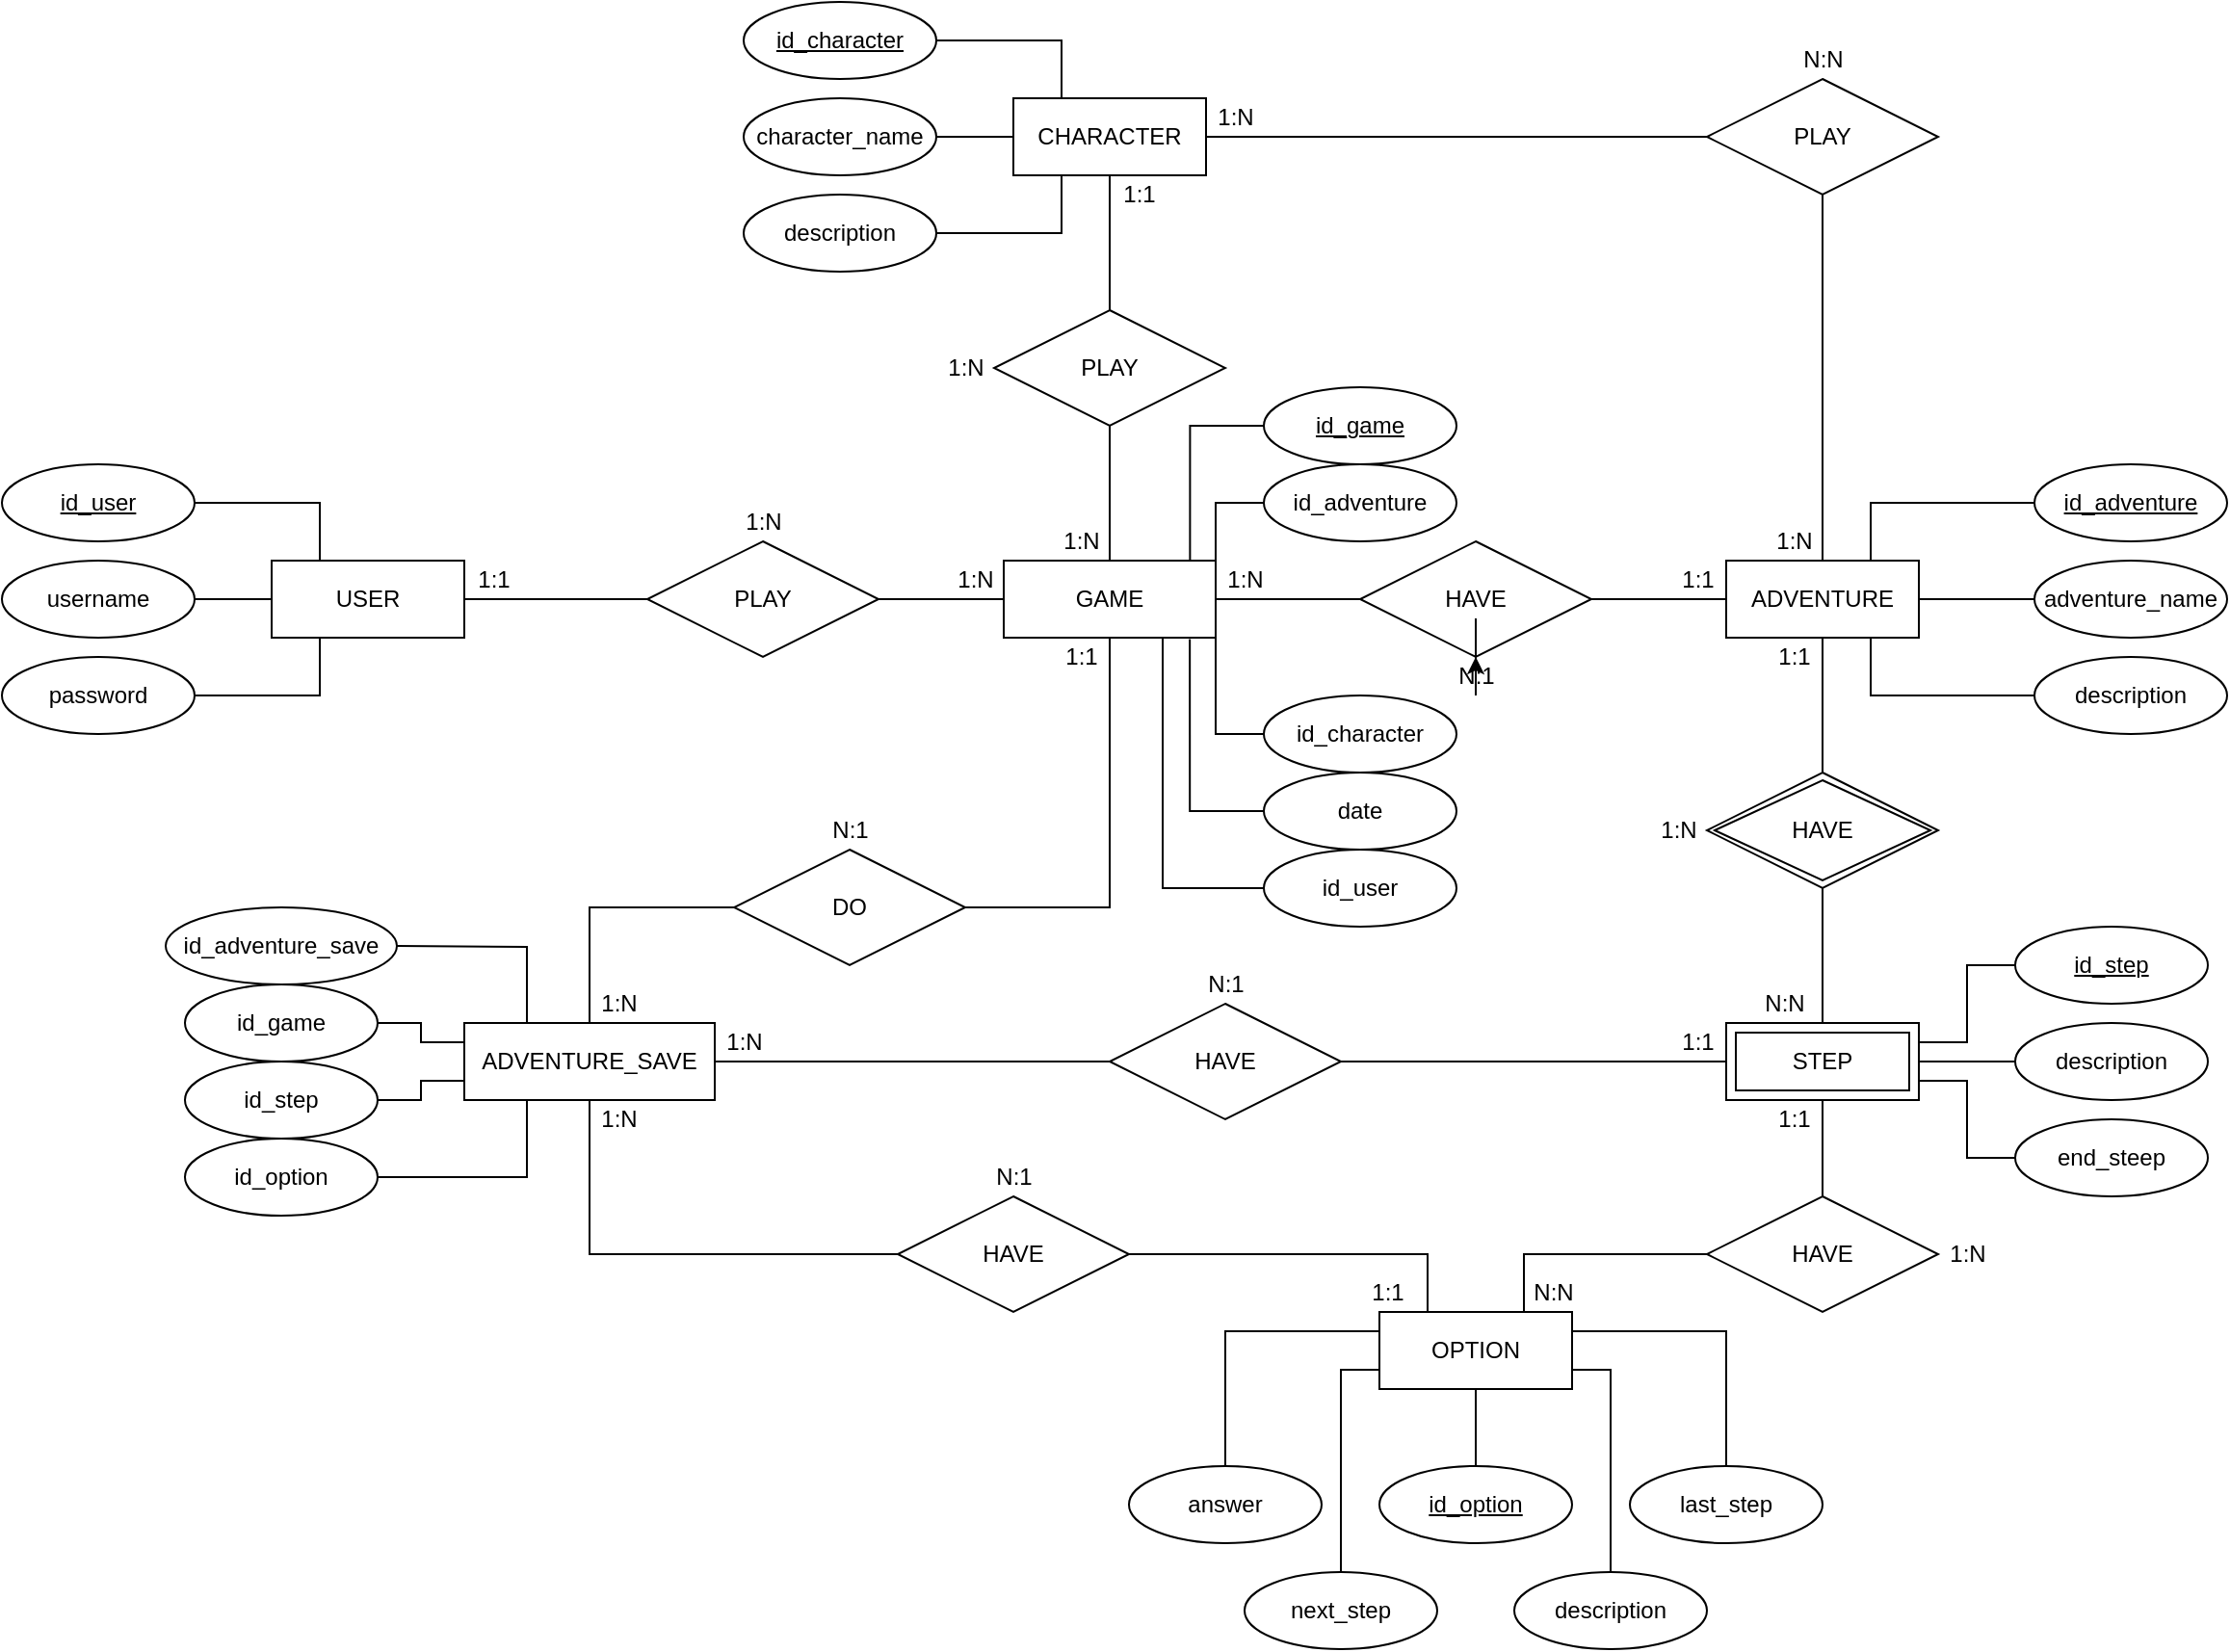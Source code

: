 <mxfile version="16.2.4" type="device"><diagram id="dILrk0NYQ0bMN8accBzJ" name="Page-1"><mxGraphModel dx="1935" dy="1661" grid="1" gridSize="10" guides="1" tooltips="1" connect="1" arrows="1" fold="1" page="1" pageScale="1" pageWidth="827" pageHeight="1169" math="0" shadow="0"><root><mxCell id="0"/><mxCell id="1" parent="0"/><mxCell id="PvGKXMoWP6Ho2X6GvC5b-38" style="edgeStyle=orthogonalEdgeStyle;rounded=0;orthogonalLoop=1;jettySize=auto;html=1;exitX=1;exitY=0.5;exitDx=0;exitDy=0;entryX=0;entryY=0.5;entryDx=0;entryDy=0;endArrow=none;endFill=0;" parent="1" source="5qfGLkqnQ7Kj3QDZOkAG-1" target="PvGKXMoWP6Ho2X6GvC5b-37" edge="1"><mxGeometry relative="1" as="geometry"/></mxCell><mxCell id="5qfGLkqnQ7Kj3QDZOkAG-1" value="USER" style="whiteSpace=wrap;html=1;align=center;" parent="1" vertex="1"><mxGeometry x="-165" y="120" width="100" height="40" as="geometry"/></mxCell><mxCell id="vpV0XN3yMUGyjL7lbSpd-7" style="edgeStyle=orthogonalEdgeStyle;rounded=0;orthogonalLoop=1;jettySize=auto;html=1;exitX=1;exitY=0.5;exitDx=0;exitDy=0;entryX=0.25;entryY=1;entryDx=0;entryDy=0;endArrow=none;endFill=0;" parent="1" source="5qfGLkqnQ7Kj3QDZOkAG-4" target="5qfGLkqnQ7Kj3QDZOkAG-1" edge="1"><mxGeometry relative="1" as="geometry"/></mxCell><mxCell id="5qfGLkqnQ7Kj3QDZOkAG-4" value="password" style="ellipse;whiteSpace=wrap;html=1;align=center;" parent="1" vertex="1"><mxGeometry x="-305" y="170" width="100" height="40" as="geometry"/></mxCell><mxCell id="vpV0XN3yMUGyjL7lbSpd-19" style="edgeStyle=orthogonalEdgeStyle;rounded=0;orthogonalLoop=1;jettySize=auto;html=1;exitX=1;exitY=0.5;exitDx=0;exitDy=0;entryX=0;entryY=0.5;entryDx=0;entryDy=0;endArrow=none;endFill=0;" parent="1" source="5qfGLkqnQ7Kj3QDZOkAG-13" target="5qfGLkqnQ7Kj3QDZOkAG-32" edge="1"><mxGeometry relative="1" as="geometry"/></mxCell><mxCell id="zZ50Zax4uz-fYfHPqUg0-21" style="edgeStyle=orthogonalEdgeStyle;rounded=0;orthogonalLoop=1;jettySize=auto;html=1;exitX=0.5;exitY=1;exitDx=0;exitDy=0;entryX=0.5;entryY=0;entryDx=0;entryDy=0;endArrow=none;endFill=0;" parent="1" source="5qfGLkqnQ7Kj3QDZOkAG-13" target="zZ50Zax4uz-fYfHPqUg0-19" edge="1"><mxGeometry relative="1" as="geometry"/></mxCell><mxCell id="5qfGLkqnQ7Kj3QDZOkAG-13" value="CHARACTER" style="whiteSpace=wrap;html=1;align=center;" parent="1" vertex="1"><mxGeometry x="220" y="-120" width="100" height="40" as="geometry"/></mxCell><mxCell id="vpV0XN3yMUGyjL7lbSpd-18" style="edgeStyle=orthogonalEdgeStyle;rounded=0;orthogonalLoop=1;jettySize=auto;html=1;exitX=1;exitY=0.5;exitDx=0;exitDy=0;entryX=0.25;entryY=0;entryDx=0;entryDy=0;endArrow=none;endFill=0;" parent="1" source="5qfGLkqnQ7Kj3QDZOkAG-14" target="5qfGLkqnQ7Kj3QDZOkAG-13" edge="1"><mxGeometry relative="1" as="geometry"/></mxCell><mxCell id="5qfGLkqnQ7Kj3QDZOkAG-14" value="id_character" style="ellipse;whiteSpace=wrap;html=1;align=center;fontStyle=4;" parent="1" vertex="1"><mxGeometry x="80" y="-170" width="100" height="40" as="geometry"/></mxCell><mxCell id="vpV0XN3yMUGyjL7lbSpd-17" style="edgeStyle=orthogonalEdgeStyle;rounded=0;orthogonalLoop=1;jettySize=auto;html=1;exitX=1;exitY=0.5;exitDx=0;exitDy=0;entryX=0.25;entryY=1;entryDx=0;entryDy=0;endArrow=none;endFill=0;" parent="1" source="5qfGLkqnQ7Kj3QDZOkAG-16" target="5qfGLkqnQ7Kj3QDZOkAG-13" edge="1"><mxGeometry relative="1" as="geometry"/></mxCell><mxCell id="5qfGLkqnQ7Kj3QDZOkAG-16" value="description" style="ellipse;whiteSpace=wrap;html=1;align=center;" parent="1" vertex="1"><mxGeometry x="80" y="-70" width="100" height="40" as="geometry"/></mxCell><mxCell id="dNjX9SL88OrCYdr7Qpnn-23" style="edgeStyle=orthogonalEdgeStyle;rounded=0;orthogonalLoop=1;jettySize=auto;html=1;exitX=0.5;exitY=1;exitDx=0;exitDy=0;entryX=0.5;entryY=0;entryDx=0;entryDy=0;endArrow=none;endFill=0;" parent="1" source="5qfGLkqnQ7Kj3QDZOkAG-22" target="dNjX9SL88OrCYdr7Qpnn-22" edge="1"><mxGeometry relative="1" as="geometry"/></mxCell><mxCell id="5qfGLkqnQ7Kj3QDZOkAG-22" value="ADVENTURE" style="whiteSpace=wrap;html=1;align=center;" parent="1" vertex="1"><mxGeometry x="590" y="120" width="100" height="40" as="geometry"/></mxCell><mxCell id="5qfGLkqnQ7Kj3QDZOkAG-33" style="edgeStyle=orthogonalEdgeStyle;rounded=0;orthogonalLoop=1;jettySize=auto;html=1;exitX=0;exitY=0.5;exitDx=0;exitDy=0;entryX=0.75;entryY=0;entryDx=0;entryDy=0;endArrow=none;endFill=0;" parent="1" source="5qfGLkqnQ7Kj3QDZOkAG-23" target="5qfGLkqnQ7Kj3QDZOkAG-22" edge="1"><mxGeometry relative="1" as="geometry"/></mxCell><mxCell id="5qfGLkqnQ7Kj3QDZOkAG-23" value="id_adventure" style="ellipse;whiteSpace=wrap;html=1;align=center;fontStyle=4;" parent="1" vertex="1"><mxGeometry x="750" y="70" width="100" height="40" as="geometry"/></mxCell><mxCell id="5qfGLkqnQ7Kj3QDZOkAG-34" style="edgeStyle=orthogonalEdgeStyle;rounded=0;orthogonalLoop=1;jettySize=auto;html=1;exitX=0;exitY=0.5;exitDx=0;exitDy=0;entryX=1;entryY=0.5;entryDx=0;entryDy=0;endArrow=none;endFill=0;" parent="1" source="5qfGLkqnQ7Kj3QDZOkAG-24" target="5qfGLkqnQ7Kj3QDZOkAG-22" edge="1"><mxGeometry relative="1" as="geometry"/></mxCell><mxCell id="5qfGLkqnQ7Kj3QDZOkAG-24" value="adventure_name" style="ellipse;whiteSpace=wrap;html=1;align=center;" parent="1" vertex="1"><mxGeometry x="750" y="120" width="100" height="40" as="geometry"/></mxCell><mxCell id="5qfGLkqnQ7Kj3QDZOkAG-35" style="edgeStyle=orthogonalEdgeStyle;rounded=0;orthogonalLoop=1;jettySize=auto;html=1;exitX=0;exitY=0.5;exitDx=0;exitDy=0;entryX=0.75;entryY=1;entryDx=0;entryDy=0;endArrow=none;endFill=0;" parent="1" source="5qfGLkqnQ7Kj3QDZOkAG-25" target="5qfGLkqnQ7Kj3QDZOkAG-22" edge="1"><mxGeometry relative="1" as="geometry"/></mxCell><mxCell id="5qfGLkqnQ7Kj3QDZOkAG-25" value="description" style="ellipse;whiteSpace=wrap;html=1;align=center;" parent="1" vertex="1"><mxGeometry x="750" y="170" width="100" height="40" as="geometry"/></mxCell><mxCell id="5qfGLkqnQ7Kj3QDZOkAG-36" style="edgeStyle=orthogonalEdgeStyle;rounded=0;orthogonalLoop=1;jettySize=auto;html=1;exitX=0.5;exitY=1;exitDx=0;exitDy=0;entryX=0.5;entryY=0;entryDx=0;entryDy=0;endArrow=none;endFill=0;" parent="1" source="5qfGLkqnQ7Kj3QDZOkAG-32" target="5qfGLkqnQ7Kj3QDZOkAG-22" edge="1"><mxGeometry relative="1" as="geometry"/></mxCell><mxCell id="5qfGLkqnQ7Kj3QDZOkAG-32" value="PLAY" style="shape=rhombus;perimeter=rhombusPerimeter;whiteSpace=wrap;html=1;align=center;" parent="1" vertex="1"><mxGeometry x="580" y="-130" width="120" height="60" as="geometry"/></mxCell><mxCell id="zZ50Zax4uz-fYfHPqUg0-6" style="edgeStyle=orthogonalEdgeStyle;rounded=0;orthogonalLoop=1;jettySize=auto;html=1;exitX=0.5;exitY=0;exitDx=0;exitDy=0;entryX=0.5;entryY=1;entryDx=0;entryDy=0;endArrow=none;endFill=0;" parent="1" source="5qfGLkqnQ7Kj3QDZOkAG-38" edge="1"><mxGeometry relative="1" as="geometry"><mxPoint x="640" y="290" as="targetPoint"/></mxGeometry></mxCell><mxCell id="zZ50Zax4uz-fYfHPqUg0-17" style="edgeStyle=orthogonalEdgeStyle;rounded=0;orthogonalLoop=1;jettySize=auto;html=1;exitX=0.5;exitY=1;exitDx=0;exitDy=0;entryX=0.5;entryY=0;entryDx=0;entryDy=0;endArrow=none;endFill=0;" parent="1" source="5qfGLkqnQ7Kj3QDZOkAG-38" target="PvGKXMoWP6Ho2X6GvC5b-30" edge="1"><mxGeometry relative="1" as="geometry"/></mxCell><mxCell id="5qfGLkqnQ7Kj3QDZOkAG-38" value="STEP" style="shape=ext;margin=3;double=1;whiteSpace=wrap;html=1;align=center;" parent="1" vertex="1"><mxGeometry x="590" y="360" width="100" height="40" as="geometry"/></mxCell><mxCell id="zZ50Zax4uz-fYfHPqUg0-11" style="edgeStyle=orthogonalEdgeStyle;rounded=0;orthogonalLoop=1;jettySize=auto;html=1;exitX=0;exitY=0.5;exitDx=0;exitDy=0;entryX=1;entryY=0.25;entryDx=0;entryDy=0;endArrow=none;endFill=0;" parent="1" source="5qfGLkqnQ7Kj3QDZOkAG-39" target="5qfGLkqnQ7Kj3QDZOkAG-38" edge="1"><mxGeometry relative="1" as="geometry"/></mxCell><mxCell id="5qfGLkqnQ7Kj3QDZOkAG-39" value="id_step" style="ellipse;whiteSpace=wrap;html=1;align=center;fontStyle=4;" parent="1" vertex="1"><mxGeometry x="740" y="310" width="100" height="40" as="geometry"/></mxCell><mxCell id="zZ50Zax4uz-fYfHPqUg0-10" style="edgeStyle=orthogonalEdgeStyle;rounded=0;orthogonalLoop=1;jettySize=auto;html=1;exitX=0;exitY=0.5;exitDx=0;exitDy=0;entryX=1;entryY=0.5;entryDx=0;entryDy=0;endArrow=none;endFill=0;" parent="1" source="5qfGLkqnQ7Kj3QDZOkAG-40" target="5qfGLkqnQ7Kj3QDZOkAG-38" edge="1"><mxGeometry relative="1" as="geometry"/></mxCell><mxCell id="5qfGLkqnQ7Kj3QDZOkAG-40" value="description" style="ellipse;whiteSpace=wrap;html=1;align=center;" parent="1" vertex="1"><mxGeometry x="740" y="360" width="100" height="40" as="geometry"/></mxCell><mxCell id="zZ50Zax4uz-fYfHPqUg0-9" style="edgeStyle=orthogonalEdgeStyle;rounded=0;orthogonalLoop=1;jettySize=auto;html=1;exitX=0;exitY=0.5;exitDx=0;exitDy=0;entryX=1;entryY=0.75;entryDx=0;entryDy=0;endArrow=none;endFill=0;" parent="1" source="5qfGLkqnQ7Kj3QDZOkAG-41" target="5qfGLkqnQ7Kj3QDZOkAG-38" edge="1"><mxGeometry relative="1" as="geometry"/></mxCell><mxCell id="5qfGLkqnQ7Kj3QDZOkAG-41" value="end_steep" style="ellipse;whiteSpace=wrap;html=1;align=center;" parent="1" vertex="1"><mxGeometry x="740" y="410" width="100" height="40" as="geometry"/></mxCell><mxCell id="PvGKXMoWP6Ho2X6GvC5b-35" style="edgeStyle=orthogonalEdgeStyle;rounded=0;orthogonalLoop=1;jettySize=auto;html=1;exitX=0.25;exitY=0;exitDx=0;exitDy=0;entryX=1;entryY=0.5;entryDx=0;entryDy=0;endArrow=none;endFill=0;" parent="1" source="5qfGLkqnQ7Kj3QDZOkAG-51" target="PvGKXMoWP6Ho2X6GvC5b-33" edge="1"><mxGeometry relative="1" as="geometry"/></mxCell><mxCell id="zZ50Zax4uz-fYfHPqUg0-16" style="edgeStyle=orthogonalEdgeStyle;rounded=0;orthogonalLoop=1;jettySize=auto;html=1;exitX=0.75;exitY=0;exitDx=0;exitDy=0;entryX=0;entryY=0.5;entryDx=0;entryDy=0;endArrow=none;endFill=0;" parent="1" source="5qfGLkqnQ7Kj3QDZOkAG-51" target="PvGKXMoWP6Ho2X6GvC5b-30" edge="1"><mxGeometry relative="1" as="geometry"/></mxCell><mxCell id="5qfGLkqnQ7Kj3QDZOkAG-51" value="OPTION" style="whiteSpace=wrap;html=1;align=center;" parent="1" vertex="1"><mxGeometry x="410" y="510" width="100" height="40" as="geometry"/></mxCell><mxCell id="dNjX9SL88OrCYdr7Qpnn-14" style="edgeStyle=orthogonalEdgeStyle;rounded=0;orthogonalLoop=1;jettySize=auto;html=1;exitX=1;exitY=0.5;exitDx=0;exitDy=0;entryX=0;entryY=0.5;entryDx=0;entryDy=0;endArrow=none;endFill=0;" parent="1" source="5qfGLkqnQ7Kj3QDZOkAG-69" target="dNjX9SL88OrCYdr7Qpnn-9" edge="1"><mxGeometry relative="1" as="geometry"/></mxCell><mxCell id="dNjX9SL88OrCYdr7Qpnn-19" style="edgeStyle=orthogonalEdgeStyle;rounded=0;orthogonalLoop=1;jettySize=auto;html=1;exitX=0.5;exitY=1;exitDx=0;exitDy=0;entryX=1;entryY=0.5;entryDx=0;entryDy=0;endArrow=none;endFill=0;" parent="1" source="5qfGLkqnQ7Kj3QDZOkAG-69" target="dNjX9SL88OrCYdr7Qpnn-1" edge="1"><mxGeometry relative="1" as="geometry"/></mxCell><mxCell id="5qfGLkqnQ7Kj3QDZOkAG-69" value="GAME" style="whiteSpace=wrap;html=1;align=center;" parent="1" vertex="1"><mxGeometry x="215" y="120" width="110" height="40" as="geometry"/></mxCell><mxCell id="zZ50Zax4uz-fYfHPqUg0-26" style="edgeStyle=orthogonalEdgeStyle;rounded=0;orthogonalLoop=1;jettySize=auto;html=1;exitX=0;exitY=0.5;exitDx=0;exitDy=0;entryX=1;entryY=1;entryDx=0;entryDy=0;endArrow=none;endFill=0;" parent="1" source="5qfGLkqnQ7Kj3QDZOkAG-70" target="5qfGLkqnQ7Kj3QDZOkAG-69" edge="1"><mxGeometry relative="1" as="geometry"/></mxCell><mxCell id="5qfGLkqnQ7Kj3QDZOkAG-70" value="id_character" style="ellipse;whiteSpace=wrap;html=1;align=center;" parent="1" vertex="1"><mxGeometry x="350" y="190" width="100" height="40" as="geometry"/></mxCell><mxCell id="zZ50Zax4uz-fYfHPqUg0-27" style="edgeStyle=orthogonalEdgeStyle;rounded=0;orthogonalLoop=1;jettySize=auto;html=1;exitX=0;exitY=0.5;exitDx=0;exitDy=0;entryX=0.75;entryY=1;entryDx=0;entryDy=0;endArrow=none;endFill=0;" parent="1" source="5qfGLkqnQ7Kj3QDZOkAG-71" target="5qfGLkqnQ7Kj3QDZOkAG-69" edge="1"><mxGeometry relative="1" as="geometry"/></mxCell><mxCell id="5qfGLkqnQ7Kj3QDZOkAG-71" value="id_user" style="ellipse;whiteSpace=wrap;html=1;align=center;" parent="1" vertex="1"><mxGeometry x="350" y="270" width="100" height="40" as="geometry"/></mxCell><mxCell id="zZ50Zax4uz-fYfHPqUg0-31" style="edgeStyle=orthogonalEdgeStyle;rounded=0;orthogonalLoop=1;jettySize=auto;html=1;exitX=0;exitY=0.5;exitDx=0;exitDy=0;entryX=1;entryY=0;entryDx=0;entryDy=0;endArrow=none;endFill=0;" parent="1" source="5qfGLkqnQ7Kj3QDZOkAG-72" target="5qfGLkqnQ7Kj3QDZOkAG-69" edge="1"><mxGeometry relative="1" as="geometry"/></mxCell><mxCell id="5qfGLkqnQ7Kj3QDZOkAG-72" value="id_adventure" style="ellipse;whiteSpace=wrap;html=1;align=center;" parent="1" vertex="1"><mxGeometry x="350" y="70" width="100" height="40" as="geometry"/></mxCell><mxCell id="zZ50Zax4uz-fYfHPqUg0-29" style="edgeStyle=orthogonalEdgeStyle;rounded=0;orthogonalLoop=1;jettySize=auto;html=1;exitX=0;exitY=0.5;exitDx=0;exitDy=0;entryX=0.878;entryY=1.02;entryDx=0;entryDy=0;entryPerimeter=0;endArrow=none;endFill=0;" parent="1" source="5qfGLkqnQ7Kj3QDZOkAG-73" target="5qfGLkqnQ7Kj3QDZOkAG-69" edge="1"><mxGeometry relative="1" as="geometry"/></mxCell><mxCell id="5qfGLkqnQ7Kj3QDZOkAG-73" value="date" style="ellipse;whiteSpace=wrap;html=1;align=center;" parent="1" vertex="1"><mxGeometry x="350" y="230" width="100" height="40" as="geometry"/></mxCell><mxCell id="zZ50Zax4uz-fYfHPqUg0-32" style="edgeStyle=orthogonalEdgeStyle;rounded=0;orthogonalLoop=1;jettySize=auto;html=1;exitX=0;exitY=0.5;exitDx=0;exitDy=0;entryX=0.879;entryY=0.001;entryDx=0;entryDy=0;entryPerimeter=0;endArrow=none;endFill=0;" parent="1" source="5qfGLkqnQ7Kj3QDZOkAG-74" target="5qfGLkqnQ7Kj3QDZOkAG-69" edge="1"><mxGeometry relative="1" as="geometry"/></mxCell><mxCell id="5qfGLkqnQ7Kj3QDZOkAG-74" value="id_game" style="ellipse;whiteSpace=wrap;html=1;align=center;fontStyle=4;" parent="1" vertex="1"><mxGeometry x="350" y="30" width="100" height="40" as="geometry"/></mxCell><mxCell id="zZ50Zax4uz-fYfHPqUg0-2" style="edgeStyle=orthogonalEdgeStyle;rounded=0;orthogonalLoop=1;jettySize=auto;html=1;exitX=0.5;exitY=1;exitDx=0;exitDy=0;entryX=0;entryY=0.5;entryDx=0;entryDy=0;endArrow=none;endFill=0;" parent="1" source="5qfGLkqnQ7Kj3QDZOkAG-80" target="PvGKXMoWP6Ho2X6GvC5b-33" edge="1"><mxGeometry relative="1" as="geometry"/></mxCell><mxCell id="zZ50Zax4uz-fYfHPqUg0-4" style="edgeStyle=orthogonalEdgeStyle;rounded=0;orthogonalLoop=1;jettySize=auto;html=1;exitX=1;exitY=0.5;exitDx=0;exitDy=0;entryX=0;entryY=0.5;entryDx=0;entryDy=0;endArrow=none;endFill=0;" parent="1" source="5qfGLkqnQ7Kj3QDZOkAG-80" target="zZ50Zax4uz-fYfHPqUg0-3" edge="1"><mxGeometry relative="1" as="geometry"/></mxCell><mxCell id="5qfGLkqnQ7Kj3QDZOkAG-80" value="ADVENTURE_SAVE" style="whiteSpace=wrap;html=1;align=center;" parent="1" vertex="1"><mxGeometry x="-65" y="360" width="130" height="40" as="geometry"/></mxCell><mxCell id="PvGKXMoWP6Ho2X6GvC5b-8" style="edgeStyle=orthogonalEdgeStyle;rounded=0;orthogonalLoop=1;jettySize=auto;html=1;exitX=1;exitY=0.5;exitDx=0;exitDy=0;entryX=0.25;entryY=0;entryDx=0;entryDy=0;endArrow=none;endFill=0;" parent="1" target="5qfGLkqnQ7Kj3QDZOkAG-80" edge="1"><mxGeometry relative="1" as="geometry"><mxPoint x="-100.0" y="320" as="sourcePoint"/></mxGeometry></mxCell><mxCell id="5qfGLkqnQ7Kj3QDZOkAG-87" value="id_adventure_save" style="ellipse;whiteSpace=wrap;html=1;align=center;" parent="1" vertex="1"><mxGeometry x="-220" y="300" width="120" height="40" as="geometry"/></mxCell><mxCell id="vpV0XN3yMUGyjL7lbSpd-16" style="edgeStyle=orthogonalEdgeStyle;rounded=0;orthogonalLoop=1;jettySize=auto;html=1;exitX=1;exitY=0.5;exitDx=0;exitDy=0;entryX=0;entryY=0.5;entryDx=0;entryDy=0;endArrow=none;endFill=0;" parent="1" source="vpV0XN3yMUGyjL7lbSpd-3" target="5qfGLkqnQ7Kj3QDZOkAG-13" edge="1"><mxGeometry relative="1" as="geometry"/></mxCell><mxCell id="vpV0XN3yMUGyjL7lbSpd-3" value="character_name" style="ellipse;whiteSpace=wrap;html=1;align=center;" parent="1" vertex="1"><mxGeometry x="80" y="-120" width="100" height="40" as="geometry"/></mxCell><mxCell id="PvGKXMoWP6Ho2X6GvC5b-9" style="edgeStyle=orthogonalEdgeStyle;rounded=0;orthogonalLoop=1;jettySize=auto;html=1;exitX=1;exitY=0.5;exitDx=0;exitDy=0;entryX=0;entryY=0.25;entryDx=0;entryDy=0;endArrow=none;endFill=0;" parent="1" source="PvGKXMoWP6Ho2X6GvC5b-5" target="5qfGLkqnQ7Kj3QDZOkAG-80" edge="1"><mxGeometry relative="1" as="geometry"/></mxCell><mxCell id="PvGKXMoWP6Ho2X6GvC5b-5" value="id_game" style="ellipse;whiteSpace=wrap;html=1;align=center;" parent="1" vertex="1"><mxGeometry x="-210" y="340" width="100" height="40" as="geometry"/></mxCell><mxCell id="PvGKXMoWP6Ho2X6GvC5b-10" style="edgeStyle=orthogonalEdgeStyle;rounded=0;orthogonalLoop=1;jettySize=auto;html=1;exitX=1;exitY=0.5;exitDx=0;exitDy=0;entryX=0;entryY=0.75;entryDx=0;entryDy=0;endArrow=none;endFill=0;" parent="1" source="PvGKXMoWP6Ho2X6GvC5b-6" target="5qfGLkqnQ7Kj3QDZOkAG-80" edge="1"><mxGeometry relative="1" as="geometry"/></mxCell><mxCell id="PvGKXMoWP6Ho2X6GvC5b-6" value="id_step" style="ellipse;whiteSpace=wrap;html=1;align=center;" parent="1" vertex="1"><mxGeometry x="-210" y="380" width="100" height="40" as="geometry"/></mxCell><mxCell id="PvGKXMoWP6Ho2X6GvC5b-11" style="edgeStyle=orthogonalEdgeStyle;rounded=0;orthogonalLoop=1;jettySize=auto;html=1;exitX=1;exitY=0.5;exitDx=0;exitDy=0;entryX=0.25;entryY=1;entryDx=0;entryDy=0;endArrow=none;endFill=0;" parent="1" source="PvGKXMoWP6Ho2X6GvC5b-7" target="5qfGLkqnQ7Kj3QDZOkAG-80" edge="1"><mxGeometry relative="1" as="geometry"/></mxCell><mxCell id="PvGKXMoWP6Ho2X6GvC5b-7" value="id_option" style="ellipse;whiteSpace=wrap;html=1;align=center;" parent="1" vertex="1"><mxGeometry x="-210" y="420" width="100" height="40" as="geometry"/></mxCell><mxCell id="PvGKXMoWP6Ho2X6GvC5b-15" style="edgeStyle=orthogonalEdgeStyle;rounded=0;orthogonalLoop=1;jettySize=auto;html=1;exitX=1;exitY=0.5;exitDx=0;exitDy=0;entryX=0.25;entryY=0;entryDx=0;entryDy=0;endArrow=none;endFill=0;" parent="1" source="PvGKXMoWP6Ho2X6GvC5b-13" target="5qfGLkqnQ7Kj3QDZOkAG-1" edge="1"><mxGeometry relative="1" as="geometry"/></mxCell><mxCell id="PvGKXMoWP6Ho2X6GvC5b-13" value="id_user" style="ellipse;whiteSpace=wrap;html=1;align=center;fontStyle=4;" parent="1" vertex="1"><mxGeometry x="-305" y="70" width="100" height="40" as="geometry"/></mxCell><mxCell id="PvGKXMoWP6Ho2X6GvC5b-16" style="edgeStyle=orthogonalEdgeStyle;rounded=0;orthogonalLoop=1;jettySize=auto;html=1;exitX=1;exitY=0.5;exitDx=0;exitDy=0;entryX=0;entryY=0.5;entryDx=0;entryDy=0;endArrow=none;endFill=0;" parent="1" source="PvGKXMoWP6Ho2X6GvC5b-14" target="5qfGLkqnQ7Kj3QDZOkAG-1" edge="1"><mxGeometry relative="1" as="geometry"/></mxCell><mxCell id="PvGKXMoWP6Ho2X6GvC5b-14" value="username" style="ellipse;whiteSpace=wrap;html=1;align=center;" parent="1" vertex="1"><mxGeometry x="-305" y="120" width="100" height="40" as="geometry"/></mxCell><mxCell id="PvGKXMoWP6Ho2X6GvC5b-27" style="edgeStyle=orthogonalEdgeStyle;rounded=0;orthogonalLoop=1;jettySize=auto;html=1;exitX=0.5;exitY=0;exitDx=0;exitDy=0;entryX=0.5;entryY=1;entryDx=0;entryDy=0;endArrow=none;endFill=0;" parent="1" source="PvGKXMoWP6Ho2X6GvC5b-17" target="5qfGLkqnQ7Kj3QDZOkAG-51" edge="1"><mxGeometry relative="1" as="geometry"/></mxCell><mxCell id="PvGKXMoWP6Ho2X6GvC5b-17" value="id_option" style="ellipse;whiteSpace=wrap;html=1;align=center;fontStyle=4;" parent="1" vertex="1"><mxGeometry x="410" y="590" width="100" height="40" as="geometry"/></mxCell><mxCell id="PvGKXMoWP6Ho2X6GvC5b-28" style="edgeStyle=orthogonalEdgeStyle;rounded=0;orthogonalLoop=1;jettySize=auto;html=1;exitX=0.5;exitY=0;exitDx=0;exitDy=0;entryX=0;entryY=0.25;entryDx=0;entryDy=0;endArrow=none;endFill=0;" parent="1" source="PvGKXMoWP6Ho2X6GvC5b-18" target="5qfGLkqnQ7Kj3QDZOkAG-51" edge="1"><mxGeometry relative="1" as="geometry"/></mxCell><mxCell id="PvGKXMoWP6Ho2X6GvC5b-18" value="answer" style="ellipse;whiteSpace=wrap;html=1;align=center;" parent="1" vertex="1"><mxGeometry x="280" y="590" width="100" height="40" as="geometry"/></mxCell><mxCell id="PvGKXMoWP6Ho2X6GvC5b-29" style="edgeStyle=orthogonalEdgeStyle;rounded=0;orthogonalLoop=1;jettySize=auto;html=1;exitX=0.5;exitY=0;exitDx=0;exitDy=0;entryX=1;entryY=0.25;entryDx=0;entryDy=0;endArrow=none;endFill=0;" parent="1" source="PvGKXMoWP6Ho2X6GvC5b-19" target="5qfGLkqnQ7Kj3QDZOkAG-51" edge="1"><mxGeometry relative="1" as="geometry"/></mxCell><mxCell id="PvGKXMoWP6Ho2X6GvC5b-19" value="last_step" style="ellipse;whiteSpace=wrap;html=1;align=center;" parent="1" vertex="1"><mxGeometry x="540" y="590" width="100" height="40" as="geometry"/></mxCell><mxCell id="PvGKXMoWP6Ho2X6GvC5b-25" style="edgeStyle=orthogonalEdgeStyle;rounded=0;orthogonalLoop=1;jettySize=auto;html=1;exitX=0.5;exitY=0;exitDx=0;exitDy=0;entryX=0;entryY=0.75;entryDx=0;entryDy=0;endArrow=none;endFill=0;" parent="1" source="PvGKXMoWP6Ho2X6GvC5b-20" target="5qfGLkqnQ7Kj3QDZOkAG-51" edge="1"><mxGeometry relative="1" as="geometry"/></mxCell><mxCell id="PvGKXMoWP6Ho2X6GvC5b-20" value="next_step" style="ellipse;whiteSpace=wrap;html=1;align=center;" parent="1" vertex="1"><mxGeometry x="340" y="645" width="100" height="40" as="geometry"/></mxCell><mxCell id="PvGKXMoWP6Ho2X6GvC5b-26" style="edgeStyle=orthogonalEdgeStyle;rounded=0;orthogonalLoop=1;jettySize=auto;html=1;exitX=0.5;exitY=0;exitDx=0;exitDy=0;entryX=1;entryY=0.75;entryDx=0;entryDy=0;endArrow=none;endFill=0;" parent="1" source="PvGKXMoWP6Ho2X6GvC5b-21" target="5qfGLkqnQ7Kj3QDZOkAG-51" edge="1"><mxGeometry relative="1" as="geometry"/></mxCell><mxCell id="PvGKXMoWP6Ho2X6GvC5b-21" value="description" style="ellipse;whiteSpace=wrap;html=1;align=center;" parent="1" vertex="1"><mxGeometry x="480" y="645" width="100" height="40" as="geometry"/></mxCell><mxCell id="PvGKXMoWP6Ho2X6GvC5b-30" value="HAVE" style="shape=rhombus;perimeter=rhombusPerimeter;whiteSpace=wrap;html=1;align=center;" parent="1" vertex="1"><mxGeometry x="580" y="450" width="120" height="60" as="geometry"/></mxCell><mxCell id="PvGKXMoWP6Ho2X6GvC5b-33" value="HAVE" style="shape=rhombus;perimeter=rhombusPerimeter;whiteSpace=wrap;html=1;align=center;" parent="1" vertex="1"><mxGeometry x="160" y="450" width="120" height="60" as="geometry"/></mxCell><mxCell id="PvGKXMoWP6Ho2X6GvC5b-39" style="edgeStyle=orthogonalEdgeStyle;rounded=0;orthogonalLoop=1;jettySize=auto;html=1;exitX=1;exitY=0.5;exitDx=0;exitDy=0;entryX=0;entryY=0.5;entryDx=0;entryDy=0;endArrow=none;endFill=0;" parent="1" source="PvGKXMoWP6Ho2X6GvC5b-37" target="5qfGLkqnQ7Kj3QDZOkAG-69" edge="1"><mxGeometry relative="1" as="geometry"/></mxCell><mxCell id="PvGKXMoWP6Ho2X6GvC5b-37" value="PLAY" style="shape=rhombus;perimeter=rhombusPerimeter;whiteSpace=wrap;html=1;align=center;" parent="1" vertex="1"><mxGeometry x="30" y="110" width="120" height="60" as="geometry"/></mxCell><mxCell id="dNjX9SL88OrCYdr7Qpnn-29" style="edgeStyle=orthogonalEdgeStyle;rounded=0;orthogonalLoop=1;jettySize=auto;html=1;exitX=0;exitY=0.5;exitDx=0;exitDy=0;entryX=0.5;entryY=0;entryDx=0;entryDy=0;endArrow=none;endFill=0;" parent="1" source="dNjX9SL88OrCYdr7Qpnn-1" target="5qfGLkqnQ7Kj3QDZOkAG-80" edge="1"><mxGeometry relative="1" as="geometry"/></mxCell><mxCell id="dNjX9SL88OrCYdr7Qpnn-1" value="DO" style="shape=rhombus;perimeter=rhombusPerimeter;whiteSpace=wrap;html=1;align=center;" parent="1" vertex="1"><mxGeometry x="75" y="270" width="120" height="60" as="geometry"/></mxCell><mxCell id="dNjX9SL88OrCYdr7Qpnn-15" style="edgeStyle=orthogonalEdgeStyle;rounded=0;orthogonalLoop=1;jettySize=auto;html=1;exitX=1;exitY=0.5;exitDx=0;exitDy=0;entryX=0;entryY=0.5;entryDx=0;entryDy=0;endArrow=none;endFill=0;" parent="1" source="dNjX9SL88OrCYdr7Qpnn-9" target="5qfGLkqnQ7Kj3QDZOkAG-22" edge="1"><mxGeometry relative="1" as="geometry"/></mxCell><mxCell id="dNjX9SL88OrCYdr7Qpnn-9" value="HAVE" style="shape=rhombus;perimeter=rhombusPerimeter;whiteSpace=wrap;html=1;align=center;" parent="1" vertex="1"><mxGeometry x="400" y="110" width="120" height="60" as="geometry"/></mxCell><mxCell id="dNjX9SL88OrCYdr7Qpnn-22" value="HAVE" style="shape=rhombus;double=1;perimeter=rhombusPerimeter;whiteSpace=wrap;html=1;align=center;" parent="1" vertex="1"><mxGeometry x="580" y="230" width="120" height="60" as="geometry"/></mxCell><mxCell id="zZ50Zax4uz-fYfHPqUg0-5" style="edgeStyle=orthogonalEdgeStyle;rounded=0;orthogonalLoop=1;jettySize=auto;html=1;exitX=1;exitY=0.5;exitDx=0;exitDy=0;entryX=0;entryY=0.5;entryDx=0;entryDy=0;endArrow=none;endFill=0;" parent="1" source="zZ50Zax4uz-fYfHPqUg0-3" target="5qfGLkqnQ7Kj3QDZOkAG-38" edge="1"><mxGeometry relative="1" as="geometry"/></mxCell><mxCell id="zZ50Zax4uz-fYfHPqUg0-3" value="HAVE" style="shape=rhombus;perimeter=rhombusPerimeter;whiteSpace=wrap;html=1;align=center;" parent="1" vertex="1"><mxGeometry x="270" y="350" width="120" height="60" as="geometry"/></mxCell><mxCell id="zZ50Zax4uz-fYfHPqUg0-20" style="edgeStyle=orthogonalEdgeStyle;rounded=0;orthogonalLoop=1;jettySize=auto;html=1;exitX=0.5;exitY=1;exitDx=0;exitDy=0;entryX=0.5;entryY=0;entryDx=0;entryDy=0;endArrow=none;endFill=0;" parent="1" source="zZ50Zax4uz-fYfHPqUg0-19" target="5qfGLkqnQ7Kj3QDZOkAG-69" edge="1"><mxGeometry relative="1" as="geometry"/></mxCell><mxCell id="zZ50Zax4uz-fYfHPqUg0-19" value="PLAY" style="shape=rhombus;perimeter=rhombusPerimeter;whiteSpace=wrap;html=1;align=center;" parent="1" vertex="1"><mxGeometry x="210" y="-10" width="120" height="60" as="geometry"/></mxCell><mxCell id="zZ50Zax4uz-fYfHPqUg0-33" value="1:1" style="text;html=1;align=center;verticalAlign=middle;resizable=0;points=[];autosize=1;strokeColor=none;fillColor=none;" parent="1" vertex="1"><mxGeometry x="-65" y="120" width="30" height="20" as="geometry"/></mxCell><mxCell id="zZ50Zax4uz-fYfHPqUg0-34" value="1:N" style="text;html=1;align=center;verticalAlign=middle;resizable=0;points=[];autosize=1;strokeColor=none;fillColor=none;" parent="1" vertex="1"><mxGeometry x="185" y="120" width="30" height="20" as="geometry"/></mxCell><mxCell id="zZ50Zax4uz-fYfHPqUg0-37" value="1:N" style="text;html=1;align=center;verticalAlign=middle;resizable=0;points=[];autosize=1;strokeColor=none;fillColor=none;" parent="1" vertex="1"><mxGeometry x="75" y="90" width="30" height="20" as="geometry"/></mxCell><mxCell id="zZ50Zax4uz-fYfHPqUg0-38" value="1:1" style="text;html=1;align=center;verticalAlign=middle;resizable=0;points=[];autosize=1;strokeColor=none;fillColor=none;" parent="1" vertex="1"><mxGeometry x="270" y="-80" width="30" height="20" as="geometry"/></mxCell><mxCell id="zZ50Zax4uz-fYfHPqUg0-39" value="1:N" style="text;html=1;align=center;verticalAlign=middle;resizable=0;points=[];autosize=1;strokeColor=none;fillColor=none;" parent="1" vertex="1"><mxGeometry x="240" y="100" width="30" height="20" as="geometry"/></mxCell><mxCell id="zZ50Zax4uz-fYfHPqUg0-40" value="1:N" style="text;html=1;align=center;verticalAlign=middle;resizable=0;points=[];autosize=1;strokeColor=none;fillColor=none;" parent="1" vertex="1"><mxGeometry x="180" y="10" width="30" height="20" as="geometry"/></mxCell><mxCell id="zZ50Zax4uz-fYfHPqUg0-41" value="1:N" style="text;html=1;align=center;verticalAlign=middle;resizable=0;points=[];autosize=1;strokeColor=none;fillColor=none;" parent="1" vertex="1"><mxGeometry x="320" y="-120" width="30" height="20" as="geometry"/></mxCell><mxCell id="zZ50Zax4uz-fYfHPqUg0-42" value="1:N" style="text;html=1;align=center;verticalAlign=middle;resizable=0;points=[];autosize=1;strokeColor=none;fillColor=none;" parent="1" vertex="1"><mxGeometry x="610" y="100" width="30" height="20" as="geometry"/></mxCell><mxCell id="zZ50Zax4uz-fYfHPqUg0-43" value="N:N" style="text;html=1;align=center;verticalAlign=middle;resizable=0;points=[];autosize=1;strokeColor=none;fillColor=none;" parent="1" vertex="1"><mxGeometry x="620" y="-150" width="40" height="20" as="geometry"/></mxCell><mxCell id="zZ50Zax4uz-fYfHPqUg0-44" value="1:1" style="text;html=1;align=center;verticalAlign=middle;resizable=0;points=[];autosize=1;strokeColor=none;fillColor=none;" parent="1" vertex="1"><mxGeometry x="610" y="160" width="30" height="20" as="geometry"/></mxCell><mxCell id="zZ50Zax4uz-fYfHPqUg0-45" value="N:N" style="text;html=1;align=center;verticalAlign=middle;resizable=0;points=[];autosize=1;strokeColor=none;fillColor=none;" parent="1" vertex="1"><mxGeometry x="600" y="340" width="40" height="20" as="geometry"/></mxCell><mxCell id="zZ50Zax4uz-fYfHPqUg0-46" value="1:N" style="text;html=1;align=center;verticalAlign=middle;resizable=0;points=[];autosize=1;strokeColor=none;fillColor=none;" parent="1" vertex="1"><mxGeometry x="550" y="250" width="30" height="20" as="geometry"/></mxCell><mxCell id="zZ50Zax4uz-fYfHPqUg0-47" value="1:1" style="text;html=1;align=center;verticalAlign=middle;resizable=0;points=[];autosize=1;strokeColor=none;fillColor=none;" parent="1" vertex="1"><mxGeometry x="610" y="400" width="30" height="20" as="geometry"/></mxCell><mxCell id="zZ50Zax4uz-fYfHPqUg0-48" value="N:N" style="text;html=1;align=center;verticalAlign=middle;resizable=0;points=[];autosize=1;strokeColor=none;fillColor=none;" parent="1" vertex="1"><mxGeometry x="480" y="490" width="40" height="20" as="geometry"/></mxCell><mxCell id="zZ50Zax4uz-fYfHPqUg0-49" value="1:N" style="text;html=1;align=center;verticalAlign=middle;resizable=0;points=[];autosize=1;strokeColor=none;fillColor=none;" parent="1" vertex="1"><mxGeometry x="700" y="470" width="30" height="20" as="geometry"/></mxCell><mxCell id="zZ50Zax4uz-fYfHPqUg0-50" value="1:1" style="text;html=1;align=center;verticalAlign=middle;resizable=0;points=[];autosize=1;strokeColor=none;fillColor=none;" parent="1" vertex="1"><mxGeometry x="560" y="120" width="30" height="20" as="geometry"/></mxCell><mxCell id="zZ50Zax4uz-fYfHPqUg0-51" value="1:N" style="text;html=1;align=center;verticalAlign=middle;resizable=0;points=[];autosize=1;strokeColor=none;fillColor=none;" parent="1" vertex="1"><mxGeometry x="325" y="120" width="30" height="20" as="geometry"/></mxCell><mxCell id="HNZK-uCtb7Mo0d8kxhX0-3" value="" style="edgeStyle=orthogonalEdgeStyle;rounded=0;orthogonalLoop=1;jettySize=auto;html=1;" edge="1" parent="1" source="zZ50Zax4uz-fYfHPqUg0-52" target="dNjX9SL88OrCYdr7Qpnn-9"><mxGeometry relative="1" as="geometry"/></mxCell><mxCell id="zZ50Zax4uz-fYfHPqUg0-52" value="N:1" style="text;html=1;align=center;verticalAlign=middle;resizable=0;points=[];autosize=1;strokeColor=none;fillColor=none;" parent="1" vertex="1"><mxGeometry x="445" y="170" width="30" height="20" as="geometry"/></mxCell><mxCell id="zZ50Zax4uz-fYfHPqUg0-53" value="1:1" style="text;html=1;align=center;verticalAlign=middle;resizable=0;points=[];autosize=1;strokeColor=none;fillColor=none;" parent="1" vertex="1"><mxGeometry x="240" y="160" width="30" height="20" as="geometry"/></mxCell><mxCell id="zZ50Zax4uz-fYfHPqUg0-54" value="1:N" style="text;html=1;align=center;verticalAlign=middle;resizable=0;points=[];autosize=1;strokeColor=none;fillColor=none;" parent="1" vertex="1"><mxGeometry y="340" width="30" height="20" as="geometry"/></mxCell><mxCell id="zZ50Zax4uz-fYfHPqUg0-55" value="1:1" style="text;html=1;align=center;verticalAlign=middle;resizable=0;points=[];autosize=1;strokeColor=none;fillColor=none;" parent="1" vertex="1"><mxGeometry x="560" y="360" width="30" height="20" as="geometry"/></mxCell><mxCell id="zZ50Zax4uz-fYfHPqUg0-56" value="1:N" style="text;html=1;align=center;verticalAlign=middle;resizable=0;points=[];autosize=1;strokeColor=none;fillColor=none;" parent="1" vertex="1"><mxGeometry x="65" y="360" width="30" height="20" as="geometry"/></mxCell><mxCell id="zZ50Zax4uz-fYfHPqUg0-57" value="1:N" style="text;html=1;align=center;verticalAlign=middle;resizable=0;points=[];autosize=1;strokeColor=none;fillColor=none;" parent="1" vertex="1"><mxGeometry y="400" width="30" height="20" as="geometry"/></mxCell><mxCell id="zZ50Zax4uz-fYfHPqUg0-58" value="1:1" style="text;html=1;align=center;verticalAlign=middle;resizable=0;points=[];autosize=1;strokeColor=none;fillColor=none;" parent="1" vertex="1"><mxGeometry x="399" y="490" width="30" height="20" as="geometry"/></mxCell><mxCell id="zZ50Zax4uz-fYfHPqUg0-59" value="N:1" style="text;html=1;align=center;verticalAlign=middle;resizable=0;points=[];autosize=1;strokeColor=none;fillColor=none;" parent="1" vertex="1"><mxGeometry x="205" y="430" width="30" height="20" as="geometry"/></mxCell><mxCell id="HNZK-uCtb7Mo0d8kxhX0-1" value="N:1" style="text;html=1;align=center;verticalAlign=middle;resizable=0;points=[];autosize=1;strokeColor=none;fillColor=none;" vertex="1" parent="1"><mxGeometry x="120" y="250" width="30" height="20" as="geometry"/></mxCell><mxCell id="HNZK-uCtb7Mo0d8kxhX0-2" value="N:1" style="text;html=1;align=center;verticalAlign=middle;resizable=0;points=[];autosize=1;strokeColor=none;fillColor=none;" vertex="1" parent="1"><mxGeometry x="315" y="330" width="30" height="20" as="geometry"/></mxCell></root></mxGraphModel></diagram></mxfile>